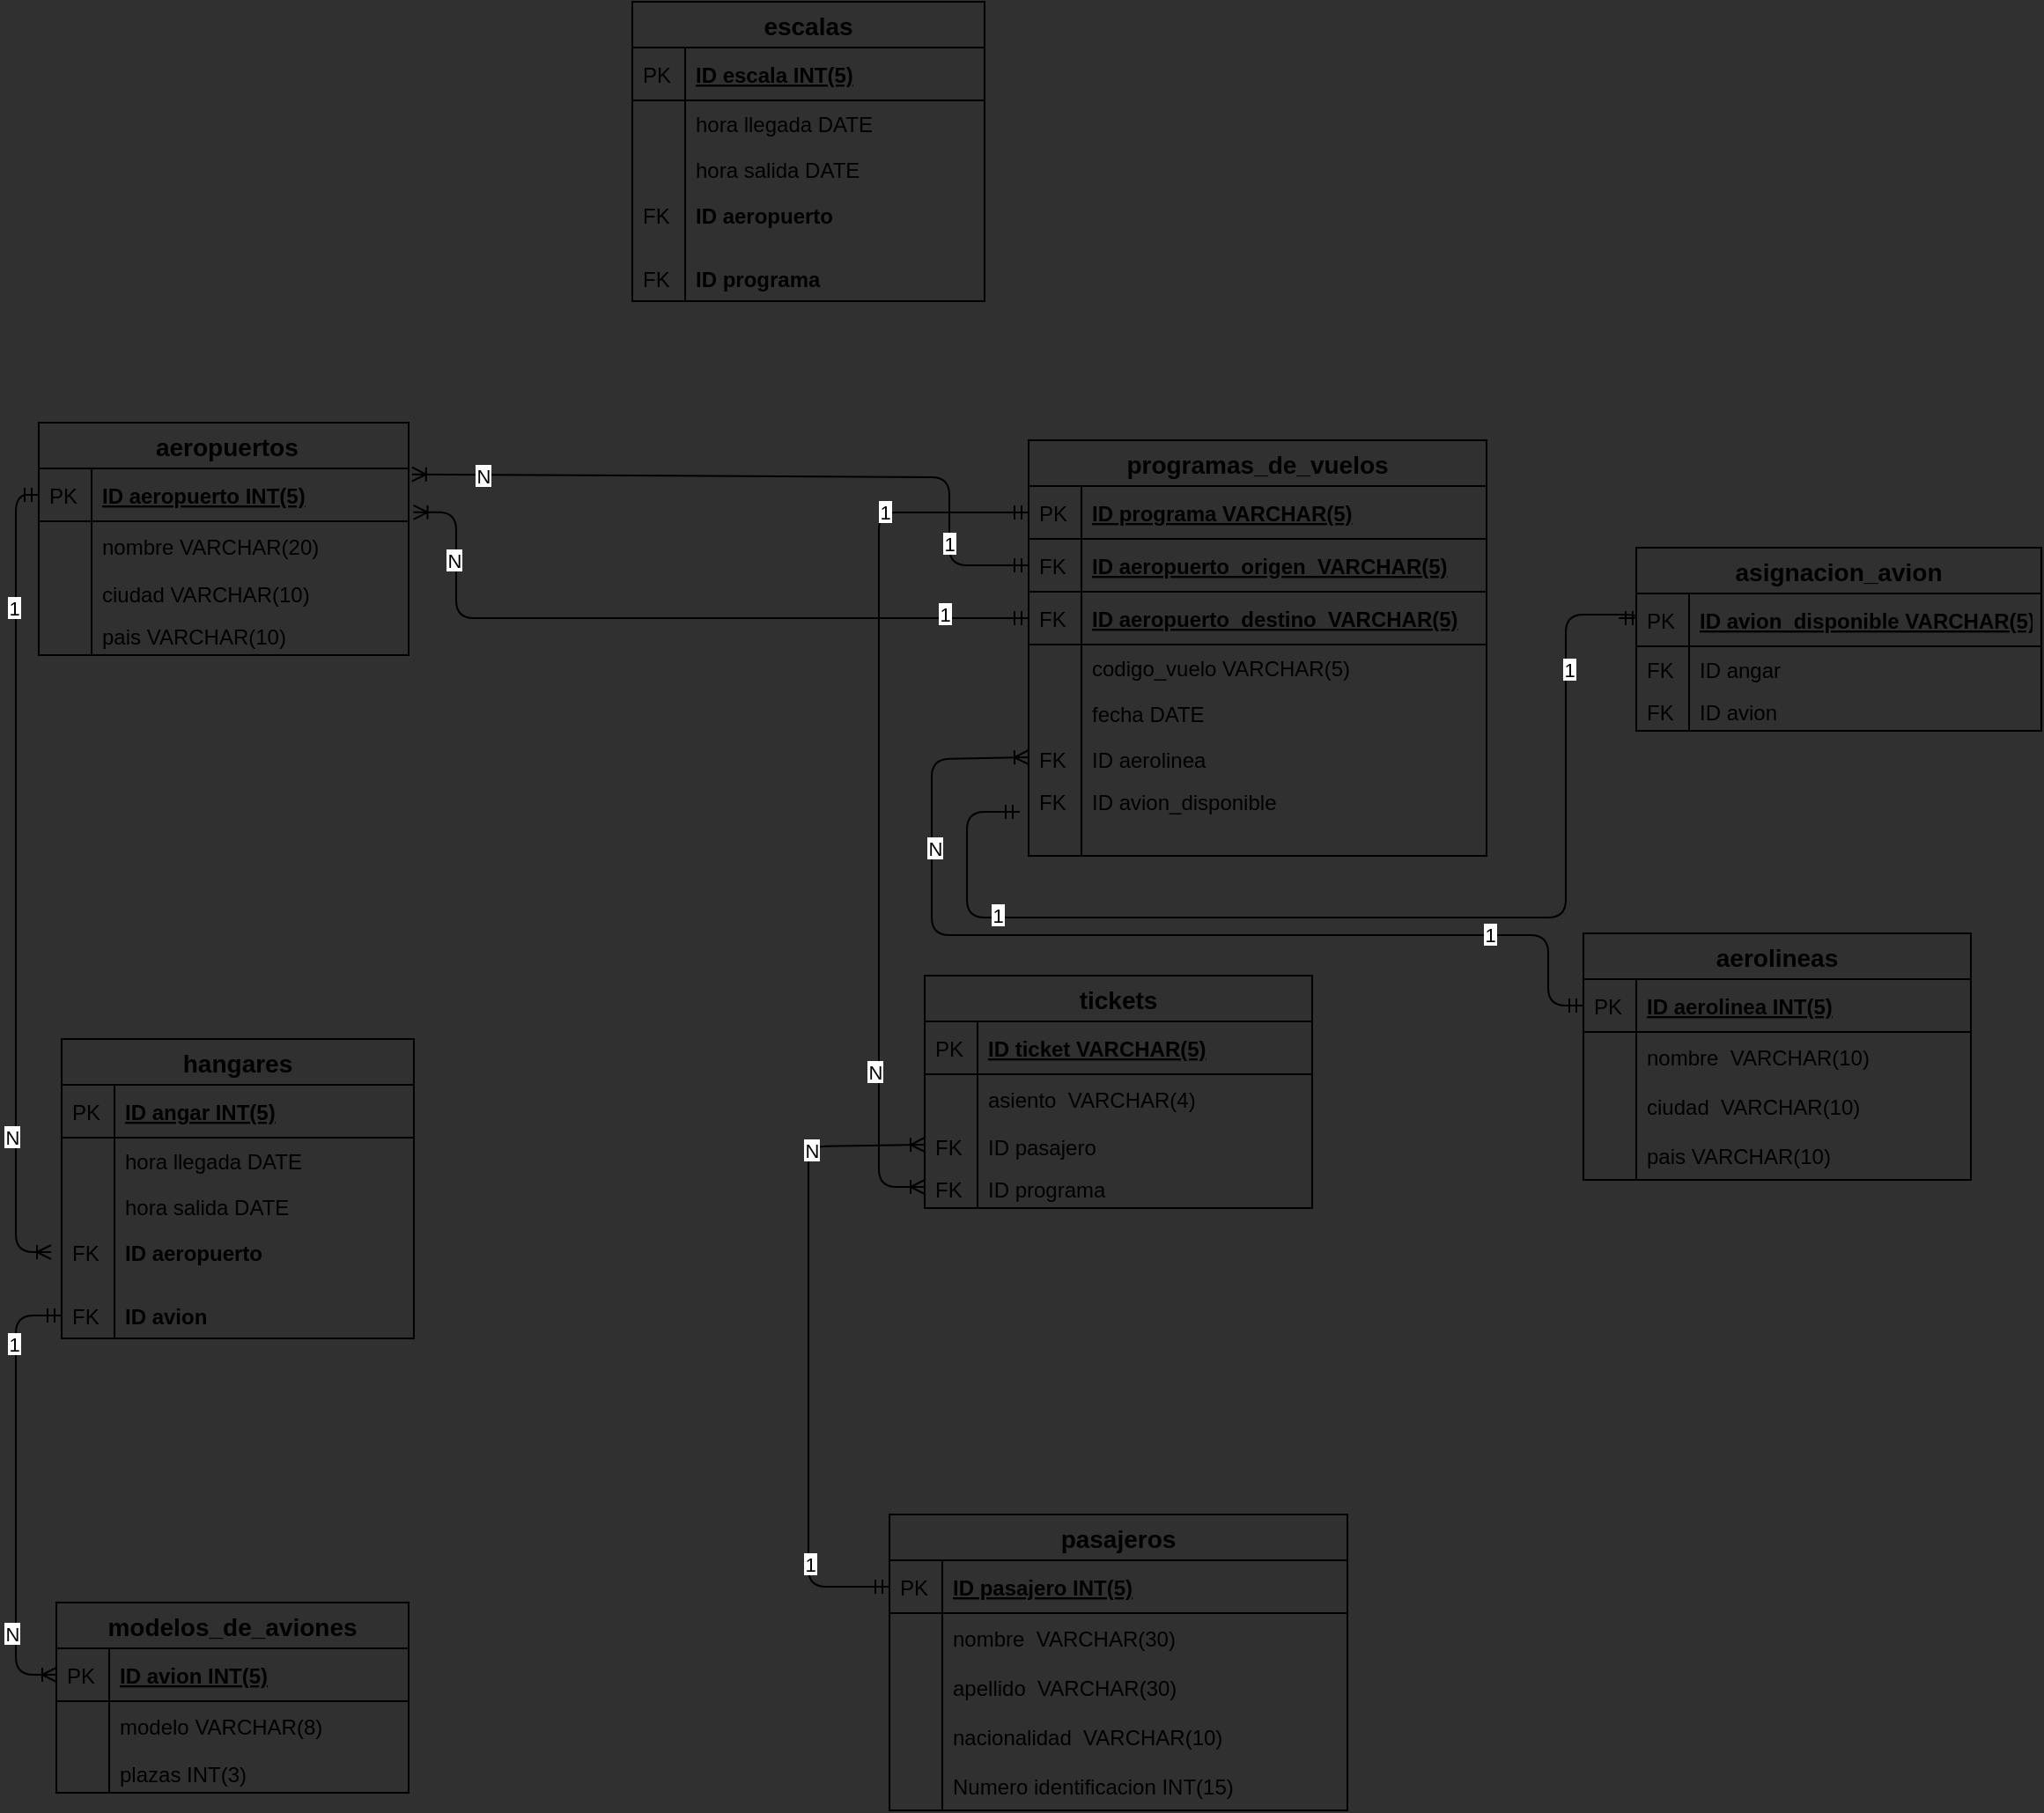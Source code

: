 <mxfile pages="1">
    <diagram name="Página-1" id="v21BLw3_zHuKif28ghSl">
        <mxGraphModel dx="313" dy="1305" grid="1" gridSize="10" guides="1" tooltips="1" connect="1" arrows="1" fold="1" page="1" pageScale="1" pageWidth="1169" pageHeight="827" background="#303030" math="0" shadow="0">
            <root>
                <mxCell id="0"/>
                <mxCell id="1" parent="0"/>
                <mxCell id="15" value=" aeropuertos" style="swimlane;fontStyle=1;childLayout=stackLayout;horizontal=1;startSize=26;fillColor=none;horizontalStack=0;resizeParent=1;resizeParentMax=0;resizeLast=0;collapsible=1;marginBottom=0;swimlaneFillColor=none;align=center;fontSize=14;fillStyle=solid;" parent="1" vertex="1">
                    <mxGeometry x="23" y="19" width="210" height="132" as="geometry"/>
                </mxCell>
                <mxCell id="16" value="ID aeropuerto INT(5)" style="shape=partialRectangle;top=0;left=0;right=0;bottom=1;align=left;verticalAlign=middle;fillColor=none;spacingLeft=34;spacingRight=4;overflow=hidden;rotatable=0;points=[[0,0.5],[1,0.5]];portConstraint=eastwest;dropTarget=0;fontStyle=5;fontSize=12;fillStyle=solid;" parent="15" vertex="1">
                    <mxGeometry y="26" width="210" height="30" as="geometry"/>
                </mxCell>
                <mxCell id="17" value="PK" style="shape=partialRectangle;top=0;left=0;bottom=0;fillColor=none;align=left;verticalAlign=middle;spacingLeft=4;spacingRight=4;overflow=hidden;rotatable=0;points=[];portConstraint=eastwest;part=1;fontSize=12;fillStyle=solid;" parent="16" vertex="1" connectable="0">
                    <mxGeometry width="30" height="30" as="geometry"/>
                </mxCell>
                <mxCell id="20" value="nombre VARCHAR(20)" style="shape=partialRectangle;top=0;left=0;right=0;bottom=0;align=left;verticalAlign=middle;fillColor=none;spacingLeft=34;spacingRight=4;overflow=hidden;rotatable=0;points=[[0,0.5],[1,0.5]];portConstraint=eastwest;dropTarget=0;fontSize=12;fillStyle=solid;" parent="15" vertex="1">
                    <mxGeometry y="56" width="210" height="28" as="geometry"/>
                </mxCell>
                <mxCell id="21" value="" style="shape=partialRectangle;top=0;left=0;bottom=0;fillColor=none;align=left;verticalAlign=top;spacingLeft=4;spacingRight=4;overflow=hidden;rotatable=0;points=[];portConstraint=eastwest;part=1;fontSize=12;fillStyle=solid;" parent="20" vertex="1" connectable="0">
                    <mxGeometry width="30" height="28" as="geometry"/>
                </mxCell>
                <mxCell id="22" value="ciudad VARCHAR(10)" style="shape=partialRectangle;top=0;left=0;right=0;bottom=0;align=left;verticalAlign=top;fillColor=none;spacingLeft=34;spacingRight=4;overflow=hidden;rotatable=0;points=[[0,0.5],[1,0.5]];portConstraint=eastwest;dropTarget=0;fontSize=12;fillStyle=solid;" parent="15" vertex="1">
                    <mxGeometry y="84" width="210" height="24" as="geometry"/>
                </mxCell>
                <mxCell id="23" value="" style="shape=partialRectangle;top=0;left=0;bottom=0;fillColor=none;align=left;verticalAlign=top;spacingLeft=4;spacingRight=4;overflow=hidden;rotatable=0;points=[];portConstraint=eastwest;part=1;fontSize=12;fillStyle=solid;" parent="22" vertex="1" connectable="0">
                    <mxGeometry width="30" height="24" as="geometry"/>
                </mxCell>
                <mxCell id="26" value="pais VARCHAR(10)" style="shape=partialRectangle;top=0;left=0;right=0;bottom=0;align=left;verticalAlign=top;fillColor=none;spacingLeft=34;spacingRight=4;overflow=hidden;rotatable=0;points=[[0,0.5],[1,0.5]];portConstraint=eastwest;dropTarget=0;fontSize=12;fillStyle=solid;" parent="15" vertex="1">
                    <mxGeometry y="108" width="210" height="24" as="geometry"/>
                </mxCell>
                <mxCell id="27" value="" style="shape=partialRectangle;top=0;left=0;bottom=0;fillColor=none;align=left;verticalAlign=top;spacingLeft=4;spacingRight=4;overflow=hidden;rotatable=0;points=[];portConstraint=eastwest;part=1;fontSize=12;fillStyle=solid;" parent="26" vertex="1" connectable="0">
                    <mxGeometry width="30" height="24" as="geometry"/>
                </mxCell>
                <mxCell id="34" value="programas_de_vuelos" style="swimlane;fontStyle=1;childLayout=stackLayout;horizontal=1;startSize=26;fillColor=none;horizontalStack=0;resizeParent=1;resizeParentMax=0;resizeLast=0;collapsible=1;marginBottom=0;swimlaneFillColor=none;align=center;fontSize=14;fillStyle=solid;" parent="1" vertex="1">
                    <mxGeometry x="585" y="29" width="260" height="236" as="geometry"/>
                </mxCell>
                <mxCell id="35" value="ID programa VARCHAR(5)" style="shape=partialRectangle;top=0;left=0;right=0;bottom=1;align=left;verticalAlign=middle;fillColor=none;spacingLeft=34;spacingRight=4;overflow=hidden;rotatable=0;points=[[0,0.5],[1,0.5]];portConstraint=eastwest;dropTarget=0;fontStyle=5;fontSize=12;fillStyle=solid;" parent="34" vertex="1">
                    <mxGeometry y="26" width="260" height="30" as="geometry"/>
                </mxCell>
                <mxCell id="36" value="PK" style="shape=partialRectangle;top=0;left=0;bottom=0;fillColor=none;align=left;verticalAlign=middle;spacingLeft=4;spacingRight=4;overflow=hidden;rotatable=0;points=[];portConstraint=eastwest;part=1;fontSize=12;fillStyle=solid;" parent="35" vertex="1" connectable="0">
                    <mxGeometry width="30" height="30" as="geometry"/>
                </mxCell>
                <mxCell id="318" value="ID aeropuerto_origen  VARCHAR(5)" style="shape=partialRectangle;top=0;left=0;right=0;bottom=1;align=left;verticalAlign=middle;fillColor=none;spacingLeft=34;spacingRight=4;overflow=hidden;rotatable=0;points=[[0,0.5],[1,0.5]];portConstraint=eastwest;dropTarget=0;fontStyle=5;fontSize=12;fillStyle=solid;" parent="34" vertex="1">
                    <mxGeometry y="56" width="260" height="30" as="geometry"/>
                </mxCell>
                <mxCell id="319" value="FK" style="shape=partialRectangle;top=0;left=0;bottom=0;fillColor=none;align=left;verticalAlign=middle;spacingLeft=4;spacingRight=4;overflow=hidden;rotatable=0;points=[];portConstraint=eastwest;part=1;fontSize=12;fillStyle=solid;" parent="318" vertex="1" connectable="0">
                    <mxGeometry width="30" height="30" as="geometry"/>
                </mxCell>
                <mxCell id="322" value="ID aeropuerto_destino  VARCHAR(5)" style="shape=partialRectangle;top=0;left=0;right=0;bottom=1;align=left;verticalAlign=middle;fillColor=none;spacingLeft=34;spacingRight=4;overflow=hidden;rotatable=0;points=[[0,0.5],[1,0.5]];portConstraint=eastwest;dropTarget=0;fontStyle=5;fontSize=12;fillStyle=solid;" parent="34" vertex="1">
                    <mxGeometry y="86" width="260" height="30" as="geometry"/>
                </mxCell>
                <mxCell id="323" value="FK" style="shape=partialRectangle;top=0;left=0;bottom=0;fillColor=none;align=left;verticalAlign=middle;spacingLeft=4;spacingRight=4;overflow=hidden;rotatable=0;points=[];portConstraint=eastwest;part=1;fontSize=12;fillStyle=solid;" parent="322" vertex="1" connectable="0">
                    <mxGeometry width="30" height="30" as="geometry"/>
                </mxCell>
                <mxCell id="39" value="codigo_vuelo VARCHAR(5)" style="shape=partialRectangle;top=0;left=0;right=0;bottom=0;align=left;verticalAlign=top;fillColor=none;spacingLeft=34;spacingRight=4;overflow=hidden;rotatable=0;points=[[0,0.5],[1,0.5]];portConstraint=eastwest;dropTarget=0;fontSize=12;fillStyle=solid;" parent="34" vertex="1">
                    <mxGeometry y="116" width="260" height="26" as="geometry"/>
                </mxCell>
                <mxCell id="40" value="" style="shape=partialRectangle;top=0;left=0;bottom=0;fillColor=none;align=left;verticalAlign=top;spacingLeft=4;spacingRight=4;overflow=hidden;rotatable=0;points=[];portConstraint=eastwest;part=1;fontSize=12;fillStyle=solid;" parent="39" vertex="1" connectable="0">
                    <mxGeometry width="30" height="26" as="geometry"/>
                </mxCell>
                <mxCell id="41" value="fecha DATE" style="shape=partialRectangle;top=0;left=0;right=0;bottom=0;align=left;verticalAlign=top;fillColor=none;spacingLeft=34;spacingRight=4;overflow=hidden;rotatable=0;points=[[0,0.5],[1,0.5]];portConstraint=eastwest;dropTarget=0;fontSize=12;fillStyle=solid;" parent="34" vertex="1">
                    <mxGeometry y="142" width="260" height="26" as="geometry"/>
                </mxCell>
                <mxCell id="42" value="" style="shape=partialRectangle;top=0;left=0;bottom=0;fillColor=none;align=left;verticalAlign=top;spacingLeft=4;spacingRight=4;overflow=hidden;rotatable=0;points=[];portConstraint=eastwest;part=1;fontSize=12;fillStyle=solid;" parent="41" vertex="1" connectable="0">
                    <mxGeometry width="30" height="26" as="geometry"/>
                </mxCell>
                <mxCell id="283" value="ID aerolinea" style="shape=partialRectangle;top=0;left=0;right=0;bottom=0;align=left;verticalAlign=top;fillColor=none;spacingLeft=34;spacingRight=4;overflow=hidden;rotatable=0;points=[[0,0.5],[1,0.5]];portConstraint=eastwest;dropTarget=0;fontSize=12;fillStyle=solid;" parent="34" vertex="1">
                    <mxGeometry y="168" width="260" height="24" as="geometry"/>
                </mxCell>
                <mxCell id="284" value="FK" style="shape=partialRectangle;top=0;left=0;bottom=0;fillColor=none;align=left;verticalAlign=top;spacingLeft=4;spacingRight=4;overflow=hidden;rotatable=0;points=[];portConstraint=eastwest;part=1;fontSize=12;fillStyle=solid;" parent="283" vertex="1" connectable="0">
                    <mxGeometry width="30" height="24" as="geometry"/>
                </mxCell>
                <mxCell id="306" value="ID avion_disponible" style="shape=partialRectangle;top=0;left=0;right=0;bottom=0;align=left;verticalAlign=top;fillColor=none;spacingLeft=34;spacingRight=4;overflow=hidden;rotatable=0;points=[[0,0.5],[1,0.5]];portConstraint=eastwest;dropTarget=0;fontSize=12;fillStyle=solid;" parent="34" vertex="1">
                    <mxGeometry y="192" width="260" height="24" as="geometry"/>
                </mxCell>
                <mxCell id="307" value="FK" style="shape=partialRectangle;top=0;left=0;bottom=0;fillColor=none;align=left;verticalAlign=top;spacingLeft=4;spacingRight=4;overflow=hidden;rotatable=0;points=[];portConstraint=eastwest;part=1;fontSize=12;fillStyle=solid;" parent="306" vertex="1" connectable="0">
                    <mxGeometry width="30" height="24" as="geometry"/>
                </mxCell>
                <mxCell id="357" value="" style="shape=partialRectangle;top=0;left=0;right=0;bottom=0;align=left;verticalAlign=top;fillColor=none;spacingLeft=34;spacingRight=4;overflow=hidden;rotatable=0;points=[[0,0.5],[1,0.5]];portConstraint=eastwest;dropTarget=0;fontSize=12;fillStyle=solid;" vertex="1" parent="34">
                    <mxGeometry y="216" width="260" height="10" as="geometry"/>
                </mxCell>
                <mxCell id="358" value="" style="shape=partialRectangle;top=0;left=0;bottom=0;fillColor=none;align=left;verticalAlign=top;spacingLeft=4;spacingRight=4;overflow=hidden;rotatable=0;points=[];portConstraint=eastwest;part=1;fontSize=12;fillStyle=solid;" vertex="1" connectable="0" parent="357">
                    <mxGeometry width="30" height="10" as="geometry"/>
                </mxCell>
                <mxCell id="43" value="" style="shape=partialRectangle;top=0;left=0;right=0;bottom=0;align=left;verticalAlign=top;fillColor=none;spacingLeft=34;spacingRight=4;overflow=hidden;rotatable=0;points=[[0,0.5],[1,0.5]];portConstraint=eastwest;dropTarget=0;fontSize=12;fillStyle=solid;" parent="34" vertex="1">
                    <mxGeometry y="226" width="260" height="10" as="geometry"/>
                </mxCell>
                <mxCell id="44" value="" style="shape=partialRectangle;top=0;left=0;bottom=0;fillColor=none;align=left;verticalAlign=top;spacingLeft=4;spacingRight=4;overflow=hidden;rotatable=0;points=[];portConstraint=eastwest;part=1;fontSize=12;fillStyle=solid;" parent="43" vertex="1" connectable="0">
                    <mxGeometry width="30" height="10" as="geometry"/>
                </mxCell>
                <mxCell id="92" value="modelos_de_aviones" style="swimlane;fontStyle=1;childLayout=stackLayout;horizontal=1;startSize=26;fillColor=none;horizontalStack=0;resizeParent=1;resizeParentMax=0;resizeLast=0;collapsible=1;marginBottom=0;swimlaneFillColor=none;align=center;fontSize=14;fillStyle=solid;" parent="1" vertex="1">
                    <mxGeometry x="33" y="689" width="200" height="108" as="geometry"/>
                </mxCell>
                <mxCell id="93" value="ID avion INT(5)" style="shape=partialRectangle;top=0;left=0;right=0;bottom=1;align=left;verticalAlign=middle;fillColor=none;spacingLeft=34;spacingRight=4;overflow=hidden;rotatable=0;points=[[0,0.5],[1,0.5]];portConstraint=eastwest;dropTarget=0;fontStyle=5;fontSize=12;fillStyle=solid;" parent="92" vertex="1">
                    <mxGeometry y="26" width="200" height="30" as="geometry"/>
                </mxCell>
                <mxCell id="94" value="PK" style="shape=partialRectangle;top=0;left=0;bottom=0;fillColor=none;align=left;verticalAlign=middle;spacingLeft=4;spacingRight=4;overflow=hidden;rotatable=0;points=[];portConstraint=eastwest;part=1;fontSize=12;fillStyle=solid;" parent="93" vertex="1" connectable="0">
                    <mxGeometry width="30" height="30" as="geometry"/>
                </mxCell>
                <mxCell id="95" value="modelo VARCHAR(8)" style="shape=partialRectangle;top=0;left=0;right=0;bottom=0;align=left;verticalAlign=middle;fillColor=none;spacingLeft=34;spacingRight=4;overflow=hidden;rotatable=0;points=[[0,0.5],[1,0.5]];portConstraint=eastwest;dropTarget=0;fontSize=12;fillStyle=solid;" parent="92" vertex="1">
                    <mxGeometry y="56" width="200" height="28" as="geometry"/>
                </mxCell>
                <mxCell id="96" value="" style="shape=partialRectangle;top=0;left=0;bottom=0;fillColor=none;align=left;verticalAlign=top;spacingLeft=4;spacingRight=4;overflow=hidden;rotatable=0;points=[];portConstraint=eastwest;part=1;fontSize=12;fillStyle=solid;" parent="95" vertex="1" connectable="0">
                    <mxGeometry width="30" height="28" as="geometry"/>
                </mxCell>
                <mxCell id="97" value="plazas INT(3)" style="shape=partialRectangle;top=0;left=0;right=0;bottom=0;align=left;verticalAlign=top;fillColor=none;spacingLeft=34;spacingRight=4;overflow=hidden;rotatable=0;points=[[0,0.5],[1,0.5]];portConstraint=eastwest;dropTarget=0;fontSize=12;fillStyle=solid;" parent="92" vertex="1">
                    <mxGeometry y="84" width="200" height="24" as="geometry"/>
                </mxCell>
                <mxCell id="98" value="" style="shape=partialRectangle;top=0;left=0;bottom=0;fillColor=none;align=left;verticalAlign=top;spacingLeft=4;spacingRight=4;overflow=hidden;rotatable=0;points=[];portConstraint=eastwest;part=1;fontSize=12;fillStyle=solid;" parent="97" vertex="1" connectable="0">
                    <mxGeometry width="30" height="24" as="geometry"/>
                </mxCell>
                <mxCell id="118" value="tickets" style="swimlane;fontStyle=1;childLayout=stackLayout;horizontal=1;startSize=26;fillColor=none;horizontalStack=0;resizeParent=1;resizeParentMax=0;resizeLast=0;collapsible=1;marginBottom=0;swimlaneFillColor=none;align=center;fontSize=14;fillStyle=solid;" parent="1" vertex="1">
                    <mxGeometry x="526" y="333" width="220" height="132" as="geometry"/>
                </mxCell>
                <mxCell id="119" value="ID ticket VARCHAR(5)" style="shape=partialRectangle;top=0;left=0;right=0;bottom=1;align=left;verticalAlign=middle;fillColor=none;spacingLeft=34;spacingRight=4;overflow=hidden;rotatable=0;points=[[0,0.5],[1,0.5]];portConstraint=eastwest;dropTarget=0;fontStyle=5;fontSize=12;fillStyle=solid;" parent="118" vertex="1">
                    <mxGeometry y="26" width="220" height="30" as="geometry"/>
                </mxCell>
                <mxCell id="120" value="PK" style="shape=partialRectangle;top=0;left=0;bottom=0;fillColor=none;align=left;verticalAlign=middle;spacingLeft=4;spacingRight=4;overflow=hidden;rotatable=0;points=[];portConstraint=eastwest;part=1;fontSize=12;fillStyle=solid;" parent="119" vertex="1" connectable="0">
                    <mxGeometry width="30" height="30" as="geometry"/>
                </mxCell>
                <mxCell id="178" value="asiento  VARCHAR(4)" style="shape=partialRectangle;top=0;left=0;right=0;bottom=0;align=left;verticalAlign=middle;fillColor=none;spacingLeft=34;spacingRight=4;overflow=hidden;rotatable=0;points=[[0,0.5],[1,0.5]];portConstraint=eastwest;dropTarget=0;fontSize=12;fillStyle=solid;" parent="118" vertex="1">
                    <mxGeometry y="56" width="220" height="28" as="geometry"/>
                </mxCell>
                <mxCell id="179" value="" style="shape=partialRectangle;top=0;left=0;bottom=0;fillColor=none;align=left;verticalAlign=top;spacingLeft=4;spacingRight=4;overflow=hidden;rotatable=0;points=[];portConstraint=eastwest;part=1;fontSize=12;fillStyle=solid;" parent="178" vertex="1" connectable="0">
                    <mxGeometry width="30" height="28" as="geometry"/>
                </mxCell>
                <mxCell id="125" value="ID pasajero" style="shape=partialRectangle;top=0;left=0;right=0;bottom=0;align=left;verticalAlign=top;fillColor=none;spacingLeft=34;spacingRight=4;overflow=hidden;rotatable=0;points=[[0,0.5],[1,0.5]];portConstraint=eastwest;dropTarget=0;fontSize=12;fillStyle=solid;" parent="118" vertex="1">
                    <mxGeometry y="84" width="220" height="24" as="geometry"/>
                </mxCell>
                <mxCell id="126" value="FK" style="shape=partialRectangle;top=0;left=0;bottom=0;fillColor=none;align=left;verticalAlign=top;spacingLeft=4;spacingRight=4;overflow=hidden;rotatable=0;points=[];portConstraint=eastwest;part=1;fontSize=12;fillStyle=solid;" parent="125" vertex="1" connectable="0">
                    <mxGeometry width="30" height="24" as="geometry"/>
                </mxCell>
                <mxCell id="256" value="ID programa " style="shape=partialRectangle;top=0;left=0;right=0;bottom=0;align=left;verticalAlign=top;fillColor=none;spacingLeft=34;spacingRight=4;overflow=hidden;rotatable=0;points=[[0,0.5],[1,0.5]];portConstraint=eastwest;dropTarget=0;fontSize=12;fillStyle=solid;" parent="118" vertex="1">
                    <mxGeometry y="108" width="220" height="24" as="geometry"/>
                </mxCell>
                <mxCell id="257" value="FK" style="shape=partialRectangle;top=0;left=0;bottom=0;fillColor=none;align=left;verticalAlign=top;spacingLeft=4;spacingRight=4;overflow=hidden;rotatable=0;points=[];portConstraint=eastwest;part=1;fontSize=12;fillStyle=solid;" parent="256" vertex="1" connectable="0">
                    <mxGeometry width="30" height="24" as="geometry"/>
                </mxCell>
                <mxCell id="138" value="escalas" style="swimlane;fontStyle=1;childLayout=stackLayout;horizontal=1;startSize=26;fillColor=none;horizontalStack=0;resizeParent=1;resizeParentMax=0;resizeLast=0;collapsible=1;marginBottom=0;swimlaneFillColor=none;align=center;fontSize=14;fillStyle=solid;" parent="1" vertex="1">
                    <mxGeometry x="360" y="-220" width="200" height="170" as="geometry"/>
                </mxCell>
                <mxCell id="139" value="ID escala INT(5)" style="shape=partialRectangle;top=0;left=0;right=0;bottom=1;align=left;verticalAlign=middle;fillColor=none;spacingLeft=34;spacingRight=4;overflow=hidden;rotatable=0;points=[[0,0.5],[1,0.5]];portConstraint=eastwest;dropTarget=0;fontStyle=5;fontSize=12;fillStyle=solid;" parent="138" vertex="1">
                    <mxGeometry y="26" width="200" height="30" as="geometry"/>
                </mxCell>
                <mxCell id="140" value="PK" style="shape=partialRectangle;top=0;left=0;bottom=0;fillColor=none;align=left;verticalAlign=middle;spacingLeft=4;spacingRight=4;overflow=hidden;rotatable=0;points=[];portConstraint=eastwest;part=1;fontSize=12;fillStyle=solid;" parent="139" vertex="1" connectable="0">
                    <mxGeometry width="30" height="30" as="geometry"/>
                </mxCell>
                <mxCell id="145" value="hora llegada DATE" style="shape=partialRectangle;top=0;left=0;right=0;bottom=0;align=left;verticalAlign=top;fillColor=none;spacingLeft=34;spacingRight=4;overflow=hidden;rotatable=0;points=[[0,0.5],[1,0.5]];portConstraint=eastwest;dropTarget=0;fontSize=12;fillStyle=solid;" parent="138" vertex="1">
                    <mxGeometry y="56" width="200" height="26" as="geometry"/>
                </mxCell>
                <mxCell id="146" value="" style="shape=partialRectangle;top=0;left=0;bottom=0;fillColor=none;align=left;verticalAlign=top;spacingLeft=4;spacingRight=4;overflow=hidden;rotatable=0;points=[];portConstraint=eastwest;part=1;fontSize=12;fillStyle=solid;" parent="145" vertex="1" connectable="0">
                    <mxGeometry width="30" height="26" as="geometry"/>
                </mxCell>
                <mxCell id="147" value="hora salida DATE" style="shape=partialRectangle;top=0;left=0;right=0;bottom=0;align=left;verticalAlign=top;fillColor=none;spacingLeft=34;spacingRight=4;overflow=hidden;rotatable=0;points=[[0,0.5],[1,0.5]];portConstraint=eastwest;dropTarget=0;fontSize=12;fillStyle=solid;" parent="138" vertex="1">
                    <mxGeometry y="82" width="200" height="26" as="geometry"/>
                </mxCell>
                <mxCell id="148" value="" style="shape=partialRectangle;top=0;left=0;bottom=0;fillColor=none;align=left;verticalAlign=top;spacingLeft=4;spacingRight=4;overflow=hidden;rotatable=0;points=[];portConstraint=eastwest;part=1;fontSize=12;fillStyle=solid;" parent="147" vertex="1" connectable="0">
                    <mxGeometry width="30" height="26" as="geometry"/>
                </mxCell>
                <mxCell id="149" value="ID aeropuerto " style="shape=partialRectangle;top=0;left=0;right=0;bottom=0;align=left;verticalAlign=top;fillColor=none;spacingLeft=34;spacingRight=4;overflow=hidden;rotatable=0;points=[[0,0.5],[1,0.5]];portConstraint=eastwest;dropTarget=0;fontSize=12;fillStyle=solid;fontStyle=1" parent="138" vertex="1">
                    <mxGeometry y="108" width="200" height="26" as="geometry"/>
                </mxCell>
                <mxCell id="150" value="FK" style="shape=partialRectangle;top=0;left=0;bottom=0;fillColor=none;align=left;verticalAlign=top;spacingLeft=4;spacingRight=4;overflow=hidden;rotatable=0;points=[];portConstraint=eastwest;part=1;fontSize=12;fillStyle=solid;" parent="149" vertex="1" connectable="0">
                    <mxGeometry width="30" height="26" as="geometry"/>
                </mxCell>
                <mxCell id="151" value="" style="shape=partialRectangle;top=0;left=0;right=0;bottom=0;align=left;verticalAlign=top;fillColor=none;spacingLeft=34;spacingRight=4;overflow=hidden;rotatable=0;points=[[0,0.5],[1,0.5]];portConstraint=eastwest;dropTarget=0;fontSize=12;fillStyle=solid;" parent="138" vertex="1">
                    <mxGeometry y="134" width="200" height="10" as="geometry"/>
                </mxCell>
                <mxCell id="152" value="" style="shape=partialRectangle;top=0;left=0;bottom=0;fillColor=none;align=left;verticalAlign=top;spacingLeft=4;spacingRight=4;overflow=hidden;rotatable=0;points=[];portConstraint=eastwest;part=1;fontSize=12;fillStyle=solid;" parent="151" vertex="1" connectable="0">
                    <mxGeometry width="30" height="10" as="geometry"/>
                </mxCell>
                <mxCell id="174" value="ID programa" style="shape=partialRectangle;top=0;left=0;right=0;bottom=0;align=left;verticalAlign=top;fillColor=none;spacingLeft=34;spacingRight=4;overflow=hidden;rotatable=0;points=[[0,0.5],[1,0.5]];portConstraint=eastwest;dropTarget=0;fontSize=12;fillStyle=solid;fontStyle=1" parent="138" vertex="1">
                    <mxGeometry y="144" width="200" height="26" as="geometry"/>
                </mxCell>
                <mxCell id="175" value="FK" style="shape=partialRectangle;top=0;left=0;bottom=0;fillColor=none;align=left;verticalAlign=top;spacingLeft=4;spacingRight=4;overflow=hidden;rotatable=0;points=[];portConstraint=eastwest;part=1;fontSize=12;fillStyle=solid;" parent="174" vertex="1" connectable="0">
                    <mxGeometry width="30" height="26" as="geometry"/>
                </mxCell>
                <mxCell id="153" value="" style="edgeStyle=orthogonalEdgeStyle;fontSize=12;endArrow=ERoneToMany;startArrow=ERmandOne;exitX=0;exitY=0.5;exitDx=0;exitDy=0;entryX=1.013;entryY=0.831;entryDx=0;entryDy=0;entryPerimeter=0;" parent="1" source="322" target="16" edge="1">
                    <mxGeometry width="100" height="100" relative="1" as="geometry">
                        <mxPoint x="270" y="370" as="sourcePoint"/>
                        <mxPoint x="240" y="70" as="targetPoint"/>
                        <Array as="points">
                            <mxPoint x="260" y="130"/>
                            <mxPoint x="260" y="70"/>
                        </Array>
                    </mxGeometry>
                </mxCell>
                <mxCell id="231" value="N" style="edgeLabel;align=center;verticalAlign=middle;resizable=0;points=[];" parent="153" vertex="1" connectable="0">
                    <mxGeometry x="0.751" y="1" relative="1" as="geometry">
                        <mxPoint as="offset"/>
                    </mxGeometry>
                </mxCell>
                <mxCell id="232" value="1" style="edgeLabel;align=center;verticalAlign=middle;resizable=0;points=[];" parent="153" vertex="1" connectable="0">
                    <mxGeometry x="-0.769" y="-3" relative="1" as="geometry">
                        <mxPoint as="offset"/>
                    </mxGeometry>
                </mxCell>
                <mxCell id="154" value="" style="fontSize=12;endArrow=ERoneToMany;startArrow=ERmandOne;exitX=0;exitY=0.5;exitDx=0;exitDy=0;entryX=1.009;entryY=0.111;entryDx=0;entryDy=0;entryPerimeter=0;" parent="1" source="318" target="16" edge="1">
                    <mxGeometry width="100" height="100" relative="1" as="geometry">
                        <mxPoint x="396" y="239" as="sourcePoint"/>
                        <mxPoint x="240" y="50" as="targetPoint"/>
                        <Array as="points">
                            <mxPoint x="540" y="100"/>
                            <mxPoint x="540" y="50"/>
                        </Array>
                    </mxGeometry>
                </mxCell>
                <mxCell id="233" value="N" style="edgeLabel;align=center;verticalAlign=middle;resizable=0;points=[];" parent="154" vertex="1" connectable="0">
                    <mxGeometry x="0.798" relative="1" as="geometry">
                        <mxPoint as="offset"/>
                    </mxGeometry>
                </mxCell>
                <mxCell id="234" value="1" style="edgeLabel;align=center;verticalAlign=middle;resizable=0;points=[];" parent="154" vertex="1" connectable="0">
                    <mxGeometry x="-0.71" relative="1" as="geometry">
                        <mxPoint as="offset"/>
                    </mxGeometry>
                </mxCell>
                <mxCell id="182" value="hangares" style="swimlane;fontStyle=1;childLayout=stackLayout;horizontal=1;startSize=26;fillColor=none;horizontalStack=0;resizeParent=1;resizeParentMax=0;resizeLast=0;collapsible=1;marginBottom=0;swimlaneFillColor=none;align=center;fontSize=14;fillStyle=solid;" parent="1" vertex="1">
                    <mxGeometry x="36" y="369" width="200" height="170" as="geometry"/>
                </mxCell>
                <mxCell id="183" value="ID angar INT(5)" style="shape=partialRectangle;top=0;left=0;right=0;bottom=1;align=left;verticalAlign=middle;fillColor=none;spacingLeft=34;spacingRight=4;overflow=hidden;rotatable=0;points=[[0,0.5],[1,0.5]];portConstraint=eastwest;dropTarget=0;fontStyle=5;fontSize=12;fillStyle=solid;" parent="182" vertex="1">
                    <mxGeometry y="26" width="200" height="30" as="geometry"/>
                </mxCell>
                <mxCell id="184" value="PK" style="shape=partialRectangle;top=0;left=0;bottom=0;fillColor=none;align=left;verticalAlign=middle;spacingLeft=4;spacingRight=4;overflow=hidden;rotatable=0;points=[];portConstraint=eastwest;part=1;fontSize=12;fillStyle=solid;" parent="183" vertex="1" connectable="0">
                    <mxGeometry width="30" height="30" as="geometry"/>
                </mxCell>
                <mxCell id="185" value="hora llegada DATE" style="shape=partialRectangle;top=0;left=0;right=0;bottom=0;align=left;verticalAlign=top;fillColor=none;spacingLeft=34;spacingRight=4;overflow=hidden;rotatable=0;points=[[0,0.5],[1,0.5]];portConstraint=eastwest;dropTarget=0;fontSize=12;fillStyle=solid;" parent="182" vertex="1">
                    <mxGeometry y="56" width="200" height="26" as="geometry"/>
                </mxCell>
                <mxCell id="186" value="" style="shape=partialRectangle;top=0;left=0;bottom=0;fillColor=none;align=left;verticalAlign=top;spacingLeft=4;spacingRight=4;overflow=hidden;rotatable=0;points=[];portConstraint=eastwest;part=1;fontSize=12;fillStyle=solid;" parent="185" vertex="1" connectable="0">
                    <mxGeometry width="30" height="26" as="geometry"/>
                </mxCell>
                <mxCell id="187" value="hora salida DATE" style="shape=partialRectangle;top=0;left=0;right=0;bottom=0;align=left;verticalAlign=top;fillColor=none;spacingLeft=34;spacingRight=4;overflow=hidden;rotatable=0;points=[[0,0.5],[1,0.5]];portConstraint=eastwest;dropTarget=0;fontSize=12;fillStyle=solid;" parent="182" vertex="1">
                    <mxGeometry y="82" width="200" height="26" as="geometry"/>
                </mxCell>
                <mxCell id="188" value="" style="shape=partialRectangle;top=0;left=0;bottom=0;fillColor=none;align=left;verticalAlign=top;spacingLeft=4;spacingRight=4;overflow=hidden;rotatable=0;points=[];portConstraint=eastwest;part=1;fontSize=12;fillStyle=solid;" parent="187" vertex="1" connectable="0">
                    <mxGeometry width="30" height="26" as="geometry"/>
                </mxCell>
                <mxCell id="189" value="ID aeropuerto " style="shape=partialRectangle;top=0;left=0;right=0;bottom=0;align=left;verticalAlign=top;fillColor=none;spacingLeft=34;spacingRight=4;overflow=hidden;rotatable=0;points=[[0,0.5],[1,0.5]];portConstraint=eastwest;dropTarget=0;fontSize=12;fillStyle=solid;fontStyle=1" parent="182" vertex="1">
                    <mxGeometry y="108" width="200" height="26" as="geometry"/>
                </mxCell>
                <mxCell id="190" value="FK" style="shape=partialRectangle;top=0;left=0;bottom=0;fillColor=none;align=left;verticalAlign=top;spacingLeft=4;spacingRight=4;overflow=hidden;rotatable=0;points=[];portConstraint=eastwest;part=1;fontSize=12;fillStyle=solid;" parent="189" vertex="1" connectable="0">
                    <mxGeometry width="30" height="26" as="geometry"/>
                </mxCell>
                <mxCell id="191" value="" style="shape=partialRectangle;top=0;left=0;right=0;bottom=0;align=left;verticalAlign=top;fillColor=none;spacingLeft=34;spacingRight=4;overflow=hidden;rotatable=0;points=[[0,0.5],[1,0.5]];portConstraint=eastwest;dropTarget=0;fontSize=12;fillStyle=solid;" parent="182" vertex="1">
                    <mxGeometry y="134" width="200" height="10" as="geometry"/>
                </mxCell>
                <mxCell id="192" value="" style="shape=partialRectangle;top=0;left=0;bottom=0;fillColor=none;align=left;verticalAlign=top;spacingLeft=4;spacingRight=4;overflow=hidden;rotatable=0;points=[];portConstraint=eastwest;part=1;fontSize=12;fillStyle=solid;" parent="191" vertex="1" connectable="0">
                    <mxGeometry width="30" height="10" as="geometry"/>
                </mxCell>
                <mxCell id="193" value="ID avion" style="shape=partialRectangle;top=0;left=0;right=0;bottom=0;align=left;verticalAlign=top;fillColor=none;spacingLeft=34;spacingRight=4;overflow=hidden;rotatable=0;points=[[0,0.5],[1,0.5]];portConstraint=eastwest;dropTarget=0;fontSize=12;fillStyle=solid;fontStyle=1" parent="182" vertex="1">
                    <mxGeometry y="144" width="200" height="26" as="geometry"/>
                </mxCell>
                <mxCell id="194" value="FK" style="shape=partialRectangle;top=0;left=0;bottom=0;fillColor=none;align=left;verticalAlign=top;spacingLeft=4;spacingRight=4;overflow=hidden;rotatable=0;points=[];portConstraint=eastwest;part=1;fontSize=12;fillStyle=solid;" parent="193" vertex="1" connectable="0">
                    <mxGeometry width="30" height="26" as="geometry"/>
                </mxCell>
                <mxCell id="196" value="" style="fontSize=12;endArrow=ERoneToMany;startArrow=ERmandOne;exitX=0;exitY=0.5;exitDx=0;exitDy=0;" parent="1" source="16" edge="1">
                    <mxGeometry width="100" height="100" relative="1" as="geometry">
                        <mxPoint x="-30" y="210" as="sourcePoint"/>
                        <mxPoint x="30" y="490" as="targetPoint"/>
                        <Array as="points">
                            <mxPoint x="10" y="60"/>
                            <mxPoint x="10" y="280"/>
                            <mxPoint x="10" y="490"/>
                        </Array>
                    </mxGeometry>
                </mxCell>
                <mxCell id="235" value="N" style="edgeLabel;align=center;verticalAlign=middle;resizable=0;points=[];" parent="196" vertex="1" connectable="0">
                    <mxGeometry x="0.628" y="-2" relative="1" as="geometry">
                        <mxPoint as="offset"/>
                    </mxGeometry>
                </mxCell>
                <mxCell id="237" value="1" style="edgeLabel;align=center;verticalAlign=middle;resizable=0;points=[];" parent="196" vertex="1" connectable="0">
                    <mxGeometry x="-0.67" y="-1" relative="1" as="geometry">
                        <mxPoint as="offset"/>
                    </mxGeometry>
                </mxCell>
                <mxCell id="202" value="pasajeros" style="swimlane;fontStyle=1;childLayout=stackLayout;horizontal=1;startSize=26;fillColor=none;horizontalStack=0;resizeParent=1;resizeParentMax=0;resizeLast=0;collapsible=1;marginBottom=0;swimlaneFillColor=none;align=center;fontSize=14;fillStyle=solid;" parent="1" vertex="1">
                    <mxGeometry x="506" y="639" width="260" height="168" as="geometry"/>
                </mxCell>
                <mxCell id="203" value="ID pasajero INT(5)" style="shape=partialRectangle;top=0;left=0;right=0;bottom=1;align=left;verticalAlign=middle;fillColor=none;spacingLeft=34;spacingRight=4;overflow=hidden;rotatable=0;points=[[0,0.5],[1,0.5]];portConstraint=eastwest;dropTarget=0;fontStyle=5;fontSize=12;fillStyle=solid;" parent="202" vertex="1">
                    <mxGeometry y="26" width="260" height="30" as="geometry"/>
                </mxCell>
                <mxCell id="204" value="PK" style="shape=partialRectangle;top=0;left=0;bottom=0;fillColor=none;align=left;verticalAlign=middle;spacingLeft=4;spacingRight=4;overflow=hidden;rotatable=0;points=[];portConstraint=eastwest;part=1;fontSize=12;fillStyle=solid;" parent="203" vertex="1" connectable="0">
                    <mxGeometry width="30" height="30" as="geometry"/>
                </mxCell>
                <mxCell id="205" value="nombre  VARCHAR(30)" style="shape=partialRectangle;top=0;left=0;right=0;bottom=0;align=left;verticalAlign=middle;fillColor=none;spacingLeft=34;spacingRight=4;overflow=hidden;rotatable=0;points=[[0,0.5],[1,0.5]];portConstraint=eastwest;dropTarget=0;fontSize=12;fillStyle=solid;" parent="202" vertex="1">
                    <mxGeometry y="56" width="260" height="28" as="geometry"/>
                </mxCell>
                <mxCell id="206" value="" style="shape=partialRectangle;top=0;left=0;bottom=0;fillColor=none;align=left;verticalAlign=top;spacingLeft=4;spacingRight=4;overflow=hidden;rotatable=0;points=[];portConstraint=eastwest;part=1;fontSize=12;fillStyle=solid;" parent="205" vertex="1" connectable="0">
                    <mxGeometry width="30" height="28" as="geometry"/>
                </mxCell>
                <mxCell id="287" value="apellido  VARCHAR(30)" style="shape=partialRectangle;top=0;left=0;right=0;bottom=0;align=left;verticalAlign=middle;fillColor=none;spacingLeft=34;spacingRight=4;overflow=hidden;rotatable=0;points=[[0,0.5],[1,0.5]];portConstraint=eastwest;dropTarget=0;fontSize=12;fillStyle=solid;" parent="202" vertex="1">
                    <mxGeometry y="84" width="260" height="28" as="geometry"/>
                </mxCell>
                <mxCell id="288" value="" style="shape=partialRectangle;top=0;left=0;bottom=0;fillColor=none;align=left;verticalAlign=top;spacingLeft=4;spacingRight=4;overflow=hidden;rotatable=0;points=[];portConstraint=eastwest;part=1;fontSize=12;fillStyle=solid;" parent="287" vertex="1" connectable="0">
                    <mxGeometry width="30" height="28" as="geometry"/>
                </mxCell>
                <mxCell id="289" value="nacionalidad  VARCHAR(10)" style="shape=partialRectangle;top=0;left=0;right=0;bottom=0;align=left;verticalAlign=middle;fillColor=none;spacingLeft=34;spacingRight=4;overflow=hidden;rotatable=0;points=[[0,0.5],[1,0.5]];portConstraint=eastwest;dropTarget=0;fontSize=12;fillStyle=solid;" parent="202" vertex="1">
                    <mxGeometry y="112" width="260" height="28" as="geometry"/>
                </mxCell>
                <mxCell id="290" value="" style="shape=partialRectangle;top=0;left=0;bottom=0;fillColor=none;align=left;verticalAlign=top;spacingLeft=4;spacingRight=4;overflow=hidden;rotatable=0;points=[];portConstraint=eastwest;part=1;fontSize=12;fillStyle=solid;" parent="289" vertex="1" connectable="0">
                    <mxGeometry width="30" height="28" as="geometry"/>
                </mxCell>
                <mxCell id="211" value="Numero identificacion INT(15)" style="shape=partialRectangle;top=0;left=0;right=0;bottom=0;align=left;verticalAlign=middle;fillColor=none;spacingLeft=34;spacingRight=4;overflow=hidden;rotatable=0;points=[[0,0.5],[1,0.5]];portConstraint=eastwest;dropTarget=0;fontSize=12;fillStyle=solid;" parent="202" vertex="1">
                    <mxGeometry y="140" width="260" height="28" as="geometry"/>
                </mxCell>
                <mxCell id="212" value="" style="shape=partialRectangle;top=0;left=0;bottom=0;fillColor=none;align=left;verticalAlign=top;spacingLeft=4;spacingRight=4;overflow=hidden;rotatable=0;points=[];portConstraint=eastwest;part=1;fontSize=12;fillStyle=solid;" parent="211" vertex="1" connectable="0">
                    <mxGeometry width="30" height="28" as="geometry"/>
                </mxCell>
                <mxCell id="219" value="aerolineas" style="swimlane;fontStyle=1;childLayout=stackLayout;horizontal=1;startSize=26;fillColor=none;horizontalStack=0;resizeParent=1;resizeParentMax=0;resizeLast=0;collapsible=1;marginBottom=0;swimlaneFillColor=none;align=center;fontSize=14;fillStyle=solid;" parent="1" vertex="1">
                    <mxGeometry x="900" y="309" width="220" height="140" as="geometry"/>
                </mxCell>
                <mxCell id="220" value="ID aerolinea INT(5)" style="shape=partialRectangle;top=0;left=0;right=0;bottom=1;align=left;verticalAlign=middle;fillColor=none;spacingLeft=34;spacingRight=4;overflow=hidden;rotatable=0;points=[[0,0.5],[1,0.5]];portConstraint=eastwest;dropTarget=0;fontStyle=5;fontSize=12;fillStyle=solid;" parent="219" vertex="1">
                    <mxGeometry y="26" width="220" height="30" as="geometry"/>
                </mxCell>
                <mxCell id="221" value="PK" style="shape=partialRectangle;top=0;left=0;bottom=0;fillColor=none;align=left;verticalAlign=middle;spacingLeft=4;spacingRight=4;overflow=hidden;rotatable=0;points=[];portConstraint=eastwest;part=1;fontSize=12;fillStyle=solid;" parent="220" vertex="1" connectable="0">
                    <mxGeometry width="30" height="30" as="geometry"/>
                </mxCell>
                <mxCell id="285" value="nombre  VARCHAR(10)" style="shape=partialRectangle;top=0;left=0;right=0;bottom=0;align=left;verticalAlign=middle;fillColor=none;spacingLeft=34;spacingRight=4;overflow=hidden;rotatable=0;points=[[0,0.5],[1,0.5]];portConstraint=eastwest;dropTarget=0;fontSize=12;fillStyle=solid;" parent="219" vertex="1">
                    <mxGeometry y="56" width="220" height="28" as="geometry"/>
                </mxCell>
                <mxCell id="286" value="" style="shape=partialRectangle;top=0;left=0;bottom=0;fillColor=none;align=left;verticalAlign=top;spacingLeft=4;spacingRight=4;overflow=hidden;rotatable=0;points=[];portConstraint=eastwest;part=1;fontSize=12;fillStyle=solid;" parent="285" vertex="1" connectable="0">
                    <mxGeometry width="30" height="28" as="geometry"/>
                </mxCell>
                <mxCell id="222" value="ciudad  VARCHAR(10)" style="shape=partialRectangle;top=0;left=0;right=0;bottom=0;align=left;verticalAlign=middle;fillColor=none;spacingLeft=34;spacingRight=4;overflow=hidden;rotatable=0;points=[[0,0.5],[1,0.5]];portConstraint=eastwest;dropTarget=0;fontSize=12;fillStyle=solid;" parent="219" vertex="1">
                    <mxGeometry y="84" width="220" height="28" as="geometry"/>
                </mxCell>
                <mxCell id="223" value="" style="shape=partialRectangle;top=0;left=0;bottom=0;fillColor=none;align=left;verticalAlign=top;spacingLeft=4;spacingRight=4;overflow=hidden;rotatable=0;points=[];portConstraint=eastwest;part=1;fontSize=12;fillStyle=solid;" parent="222" vertex="1" connectable="0">
                    <mxGeometry width="30" height="28" as="geometry"/>
                </mxCell>
                <mxCell id="281" value="pais VARCHAR(10)" style="shape=partialRectangle;top=0;left=0;right=0;bottom=0;align=left;verticalAlign=middle;fillColor=none;spacingLeft=34;spacingRight=4;overflow=hidden;rotatable=0;points=[[0,0.5],[1,0.5]];portConstraint=eastwest;dropTarget=0;fontSize=12;fillStyle=solid;" parent="219" vertex="1">
                    <mxGeometry y="112" width="220" height="28" as="geometry"/>
                </mxCell>
                <mxCell id="282" value="" style="shape=partialRectangle;top=0;left=0;bottom=0;fillColor=none;align=left;verticalAlign=top;spacingLeft=4;spacingRight=4;overflow=hidden;rotatable=0;points=[];portConstraint=eastwest;part=1;fontSize=12;fillStyle=solid;" parent="281" vertex="1" connectable="0">
                    <mxGeometry width="30" height="28" as="geometry"/>
                </mxCell>
                <mxCell id="238" value="" style="edgeStyle=orthogonalEdgeStyle;fontSize=12;endArrow=ERoneToMany;startArrow=ERmandOne;entryX=0;entryY=0.5;entryDx=0;entryDy=0;exitX=0;exitY=0.5;exitDx=0;exitDy=0;" parent="1" source="193" target="93" edge="1">
                    <mxGeometry width="100" height="100" relative="1" as="geometry">
                        <mxPoint x="139" y="550" as="sourcePoint"/>
                        <mxPoint x="216" y="639" as="targetPoint"/>
                        <Array as="points">
                            <mxPoint x="10" y="526"/>
                            <mxPoint x="10" y="730"/>
                        </Array>
                    </mxGeometry>
                </mxCell>
                <mxCell id="239" value="N" style="edgeLabel;align=center;verticalAlign=middle;resizable=0;points=[];" parent="238" vertex="1" connectable="0">
                    <mxGeometry x="0.628" y="-2" relative="1" as="geometry">
                        <mxPoint as="offset"/>
                    </mxGeometry>
                </mxCell>
                <mxCell id="240" value="1" style="edgeLabel;align=center;verticalAlign=middle;resizable=0;points=[];" parent="238" vertex="1" connectable="0">
                    <mxGeometry x="-0.67" y="-1" relative="1" as="geometry">
                        <mxPoint as="offset"/>
                    </mxGeometry>
                </mxCell>
                <mxCell id="261" value="" style="fontSize=12;endArrow=ERoneToMany;startArrow=ERmandOne;entryX=0;entryY=0.5;entryDx=0;entryDy=0;exitX=0;exitY=0.5;exitDx=0;exitDy=0;" parent="1" source="35" target="256" edge="1">
                    <mxGeometry width="100" height="100" relative="1" as="geometry">
                        <mxPoint x="840" y="510" as="sourcePoint"/>
                        <mxPoint x="500" y="460" as="targetPoint"/>
                        <Array as="points">
                            <mxPoint x="500" y="70"/>
                            <mxPoint x="500" y="230"/>
                            <mxPoint x="500" y="453"/>
                        </Array>
                    </mxGeometry>
                </mxCell>
                <mxCell id="262" value="N" style="edgeLabel;align=center;verticalAlign=middle;resizable=0;points=[];" parent="261" vertex="1" connectable="0">
                    <mxGeometry x="0.628" y="-2" relative="1" as="geometry">
                        <mxPoint as="offset"/>
                    </mxGeometry>
                </mxCell>
                <mxCell id="263" value="1" style="edgeLabel;align=center;verticalAlign=middle;resizable=0;points=[];" parent="261" vertex="1" connectable="0">
                    <mxGeometry x="-0.67" y="-1" relative="1" as="geometry">
                        <mxPoint as="offset"/>
                    </mxGeometry>
                </mxCell>
                <mxCell id="264" value="" style="fontSize=12;endArrow=ERoneToMany;startArrow=ERmandOne;entryX=0;entryY=0.5;entryDx=0;entryDy=0;exitX=0;exitY=0.5;exitDx=0;exitDy=0;" parent="1" source="203" target="125" edge="1">
                    <mxGeometry width="100" height="100" relative="1" as="geometry">
                        <mxPoint x="440" y="660" as="sourcePoint"/>
                        <mxPoint x="570" y="500" as="targetPoint"/>
                        <Array as="points">
                            <mxPoint x="460" y="680"/>
                            <mxPoint x="460" y="520"/>
                            <mxPoint x="460" y="430"/>
                        </Array>
                    </mxGeometry>
                </mxCell>
                <mxCell id="265" value="N" style="edgeLabel;align=center;verticalAlign=middle;resizable=0;points=[];" parent="264" vertex="1" connectable="0">
                    <mxGeometry x="0.628" y="-2" relative="1" as="geometry">
                        <mxPoint as="offset"/>
                    </mxGeometry>
                </mxCell>
                <mxCell id="266" value="1" style="edgeLabel;align=center;verticalAlign=middle;resizable=0;points=[];" parent="264" vertex="1" connectable="0">
                    <mxGeometry x="-0.67" y="-1" relative="1" as="geometry">
                        <mxPoint as="offset"/>
                    </mxGeometry>
                </mxCell>
                <mxCell id="275" value="" style="fontSize=12;endArrow=ERoneToMany;startArrow=ERmandOne;entryX=0;entryY=0.5;entryDx=0;entryDy=0;" parent="1" target="283" edge="1">
                    <mxGeometry width="100" height="100" relative="1" as="geometry">
                        <mxPoint x="900" y="350" as="sourcePoint"/>
                        <mxPoint x="500" y="480" as="targetPoint"/>
                        <Array as="points">
                            <mxPoint x="880" y="350"/>
                            <mxPoint x="880" y="310"/>
                            <mxPoint x="780" y="310"/>
                            <mxPoint x="530" y="310"/>
                            <mxPoint x="530" y="210"/>
                        </Array>
                    </mxGeometry>
                </mxCell>
                <mxCell id="276" value="N" style="edgeLabel;align=center;verticalAlign=middle;resizable=0;points=[];" parent="275" vertex="1" connectable="0">
                    <mxGeometry x="0.628" y="-2" relative="1" as="geometry">
                        <mxPoint as="offset"/>
                    </mxGeometry>
                </mxCell>
                <mxCell id="277" value="1" style="edgeLabel;align=center;verticalAlign=middle;resizable=0;points=[];" parent="275" vertex="1" connectable="0">
                    <mxGeometry x="-0.67" y="-1" relative="1" as="geometry">
                        <mxPoint as="offset"/>
                    </mxGeometry>
                </mxCell>
                <mxCell id="291" value="asignacion_avion" style="swimlane;fontStyle=1;childLayout=stackLayout;horizontal=1;startSize=26;fillColor=none;horizontalStack=0;resizeParent=1;resizeParentMax=0;resizeLast=0;collapsible=1;marginBottom=0;swimlaneFillColor=none;align=center;fontSize=14;fillStyle=solid;" parent="1" vertex="1">
                    <mxGeometry x="930" y="90" width="230" height="104" as="geometry"/>
                </mxCell>
                <mxCell id="292" value="ID avion_disponible VARCHAR(5)" style="shape=partialRectangle;top=0;left=0;right=0;bottom=1;align=left;verticalAlign=middle;fillColor=none;spacingLeft=34;spacingRight=4;overflow=hidden;rotatable=0;points=[[0,0.5],[1,0.5]];portConstraint=eastwest;dropTarget=0;fontStyle=5;fontSize=12;fillStyle=solid;" parent="291" vertex="1">
                    <mxGeometry y="26" width="230" height="30" as="geometry"/>
                </mxCell>
                <mxCell id="293" value="PK" style="shape=partialRectangle;top=0;left=0;bottom=0;fillColor=none;align=left;verticalAlign=middle;spacingLeft=4;spacingRight=4;overflow=hidden;rotatable=0;points=[];portConstraint=eastwest;part=1;fontSize=12;fillStyle=solid;" parent="292" vertex="1" connectable="0">
                    <mxGeometry width="30" height="30" as="geometry"/>
                </mxCell>
                <mxCell id="301" value="ID angar" style="shape=partialRectangle;top=0;left=0;right=0;bottom=0;align=left;verticalAlign=top;fillColor=none;spacingLeft=34;spacingRight=4;overflow=hidden;rotatable=0;points=[[0,0.5],[1,0.5]];portConstraint=eastwest;dropTarget=0;fontSize=12;fillStyle=solid;" parent="291" vertex="1">
                    <mxGeometry y="56" width="230" height="24" as="geometry"/>
                </mxCell>
                <mxCell id="302" value="FK" style="shape=partialRectangle;top=0;left=0;bottom=0;fillColor=none;align=left;verticalAlign=top;spacingLeft=4;spacingRight=4;overflow=hidden;rotatable=0;points=[];portConstraint=eastwest;part=1;fontSize=12;fillStyle=solid;" parent="301" vertex="1" connectable="0">
                    <mxGeometry width="30" height="24" as="geometry"/>
                </mxCell>
                <mxCell id="308" value="ID avion" style="shape=partialRectangle;top=0;left=0;right=0;bottom=0;align=left;verticalAlign=top;fillColor=none;spacingLeft=34;spacingRight=4;overflow=hidden;rotatable=0;points=[[0,0.5],[1,0.5]];portConstraint=eastwest;dropTarget=0;fontSize=12;fillStyle=solid;" parent="291" vertex="1">
                    <mxGeometry y="80" width="230" height="24" as="geometry"/>
                </mxCell>
                <mxCell id="309" value="FK" style="shape=partialRectangle;top=0;left=0;bottom=0;fillColor=none;align=left;verticalAlign=top;spacingLeft=4;spacingRight=4;overflow=hidden;rotatable=0;points=[];portConstraint=eastwest;part=1;fontSize=12;fillStyle=solid;" parent="308" vertex="1" connectable="0">
                    <mxGeometry width="30" height="24" as="geometry"/>
                </mxCell>
                <mxCell id="303" value="" style="edgeStyle=orthogonalEdgeStyle;fontSize=12;endArrow=ERmandOne;startArrow=ERmandOne;" parent="1" edge="1">
                    <mxGeometry width="100" height="100" relative="1" as="geometry">
                        <mxPoint x="580" y="240" as="sourcePoint"/>
                        <mxPoint x="920" y="130" as="targetPoint"/>
                        <Array as="points">
                            <mxPoint x="550" y="240"/>
                            <mxPoint x="550" y="300"/>
                            <mxPoint x="890" y="300"/>
                            <mxPoint x="890" y="128"/>
                            <mxPoint x="930" y="128"/>
                            <mxPoint x="930" y="130"/>
                        </Array>
                    </mxGeometry>
                </mxCell>
                <mxCell id="304" value="1" style="edgeLabel;align=center;verticalAlign=middle;resizable=0;points=[];" parent="303" vertex="1" connectable="0">
                    <mxGeometry x="-0.672" y="2" relative="1" as="geometry">
                        <mxPoint as="offset"/>
                    </mxGeometry>
                </mxCell>
                <mxCell id="305" value="1" style="edgeLabel;align=center;verticalAlign=middle;resizable=0;points=[];" parent="303" vertex="1" connectable="0">
                    <mxGeometry x="0.747" y="-2" relative="1" as="geometry">
                        <mxPoint as="offset"/>
                    </mxGeometry>
                </mxCell>
            </root>
        </mxGraphModel>
    </diagram>
</mxfile>